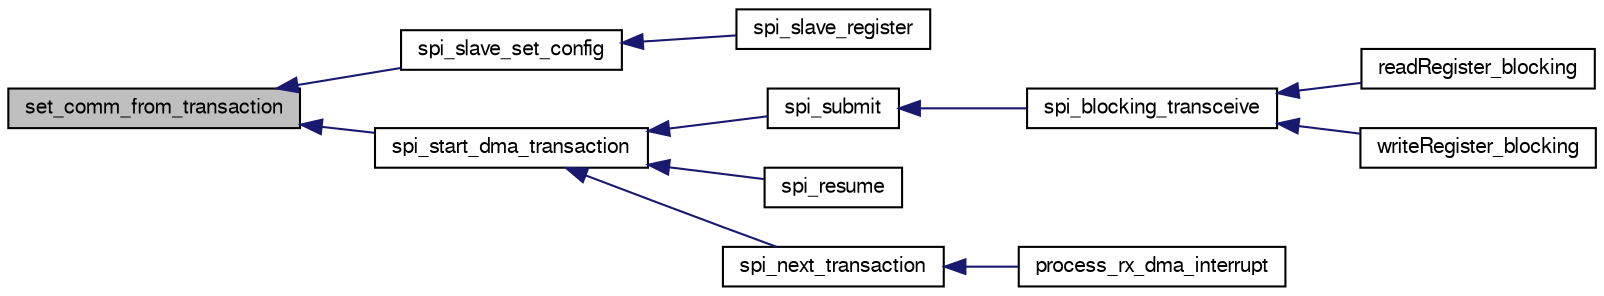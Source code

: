 digraph "set_comm_from_transaction"
{
  edge [fontname="FreeSans",fontsize="10",labelfontname="FreeSans",labelfontsize="10"];
  node [fontname="FreeSans",fontsize="10",shape=record];
  rankdir="LR";
  Node1 [label="set_comm_from_transaction",height=0.2,width=0.4,color="black", fillcolor="grey75", style="filled", fontcolor="black"];
  Node1 -> Node2 [dir="back",color="midnightblue",fontsize="10",style="solid",fontname="FreeSans"];
  Node2 [label="spi_slave_set_config",height=0.2,width=0.4,color="black", fillcolor="white", style="filled",URL="$stm32_2mcu__periph_2spi__arch_8c.html#ab59a690d8b69d3b2f0b4bf022dc2decf"];
  Node2 -> Node3 [dir="back",color="midnightblue",fontsize="10",style="solid",fontname="FreeSans"];
  Node3 [label="spi_slave_register",height=0.2,width=0.4,color="black", fillcolor="white", style="filled",URL="$group__spi.html#gad2b96673b774298d3bd908e84ceb37c8",tooltip="Register a spi transaction in slave mode (only one transaction can be registered). "];
  Node1 -> Node4 [dir="back",color="midnightblue",fontsize="10",style="solid",fontname="FreeSans"];
  Node4 [label="spi_start_dma_transaction",height=0.2,width=0.4,color="black", fillcolor="white", style="filled",URL="$stm32_2mcu__periph_2spi__arch_8c.html#a87e230295cb1339876faa6f6986a44e9",tooltip="Start a new transaction with DMA. "];
  Node4 -> Node5 [dir="back",color="midnightblue",fontsize="10",style="solid",fontname="FreeSans"];
  Node5 [label="spi_submit",height=0.2,width=0.4,color="black", fillcolor="white", style="filled",URL="$group__spi.html#ga5d383931766cb373ebad0b8bc26d439d",tooltip="Submit a spi transaction. "];
  Node5 -> Node6 [dir="back",color="midnightblue",fontsize="10",style="solid",fontname="FreeSans"];
  Node6 [label="spi_blocking_transceive",height=0.2,width=0.4,color="black", fillcolor="white", style="filled",URL="$group__spi.html#ga66e55e817c63768ac9910dc6f7cc9447",tooltip="Perform a spi transaction (blocking). "];
  Node6 -> Node7 [dir="back",color="midnightblue",fontsize="10",style="solid",fontname="FreeSans"];
  Node7 [label="readRegister_blocking",height=0.2,width=0.4,color="black", fillcolor="white", style="filled",URL="$pmw3901_8c.html#a00ba06d3e6407dfaf867e6097462d617"];
  Node6 -> Node8 [dir="back",color="midnightblue",fontsize="10",style="solid",fontname="FreeSans"];
  Node8 [label="writeRegister_blocking",height=0.2,width=0.4,color="black", fillcolor="white", style="filled",URL="$pmw3901_8c.html#a8265440e872d2a53abf19f0caeb3ec9e"];
  Node4 -> Node9 [dir="back",color="midnightblue",fontsize="10",style="solid",fontname="FreeSans"];
  Node9 [label="spi_resume",height=0.2,width=0.4,color="black", fillcolor="white", style="filled",URL="$group__spi.html#gaf5ff5a9f93b73caf6532b7e25dd917b9",tooltip="Resume the SPI fifo. "];
  Node4 -> Node10 [dir="back",color="midnightblue",fontsize="10",style="solid",fontname="FreeSans"];
  Node10 [label="spi_next_transaction",height=0.2,width=0.4,color="black", fillcolor="white", style="filled",URL="$stm32_2mcu__periph_2spi__arch_8c.html#ab28a9d2e45999868806bdbb2a422614f",tooltip="start next transaction if there is one in the queue "];
  Node10 -> Node11 [dir="back",color="midnightblue",fontsize="10",style="solid",fontname="FreeSans"];
  Node11 [label="process_rx_dma_interrupt",height=0.2,width=0.4,color="black", fillcolor="white", style="filled",URL="$stm32_2mcu__periph_2spi__arch_8c.html#ad55db59fe845c613959d0fe874905e5d",tooltip="Processing done after rx completes. "];
}
